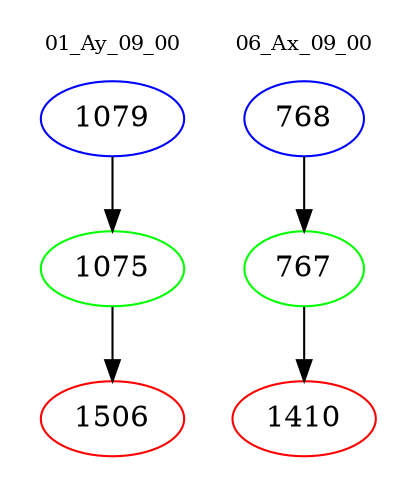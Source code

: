 digraph{
subgraph cluster_0 {
color = white
label = "01_Ay_09_00";
fontsize=10;
T0_1079 [label="1079", color="blue"]
T0_1079 -> T0_1075 [color="black"]
T0_1075 [label="1075", color="green"]
T0_1075 -> T0_1506 [color="black"]
T0_1506 [label="1506", color="red"]
}
subgraph cluster_1 {
color = white
label = "06_Ax_09_00";
fontsize=10;
T1_768 [label="768", color="blue"]
T1_768 -> T1_767 [color="black"]
T1_767 [label="767", color="green"]
T1_767 -> T1_1410 [color="black"]
T1_1410 [label="1410", color="red"]
}
}
